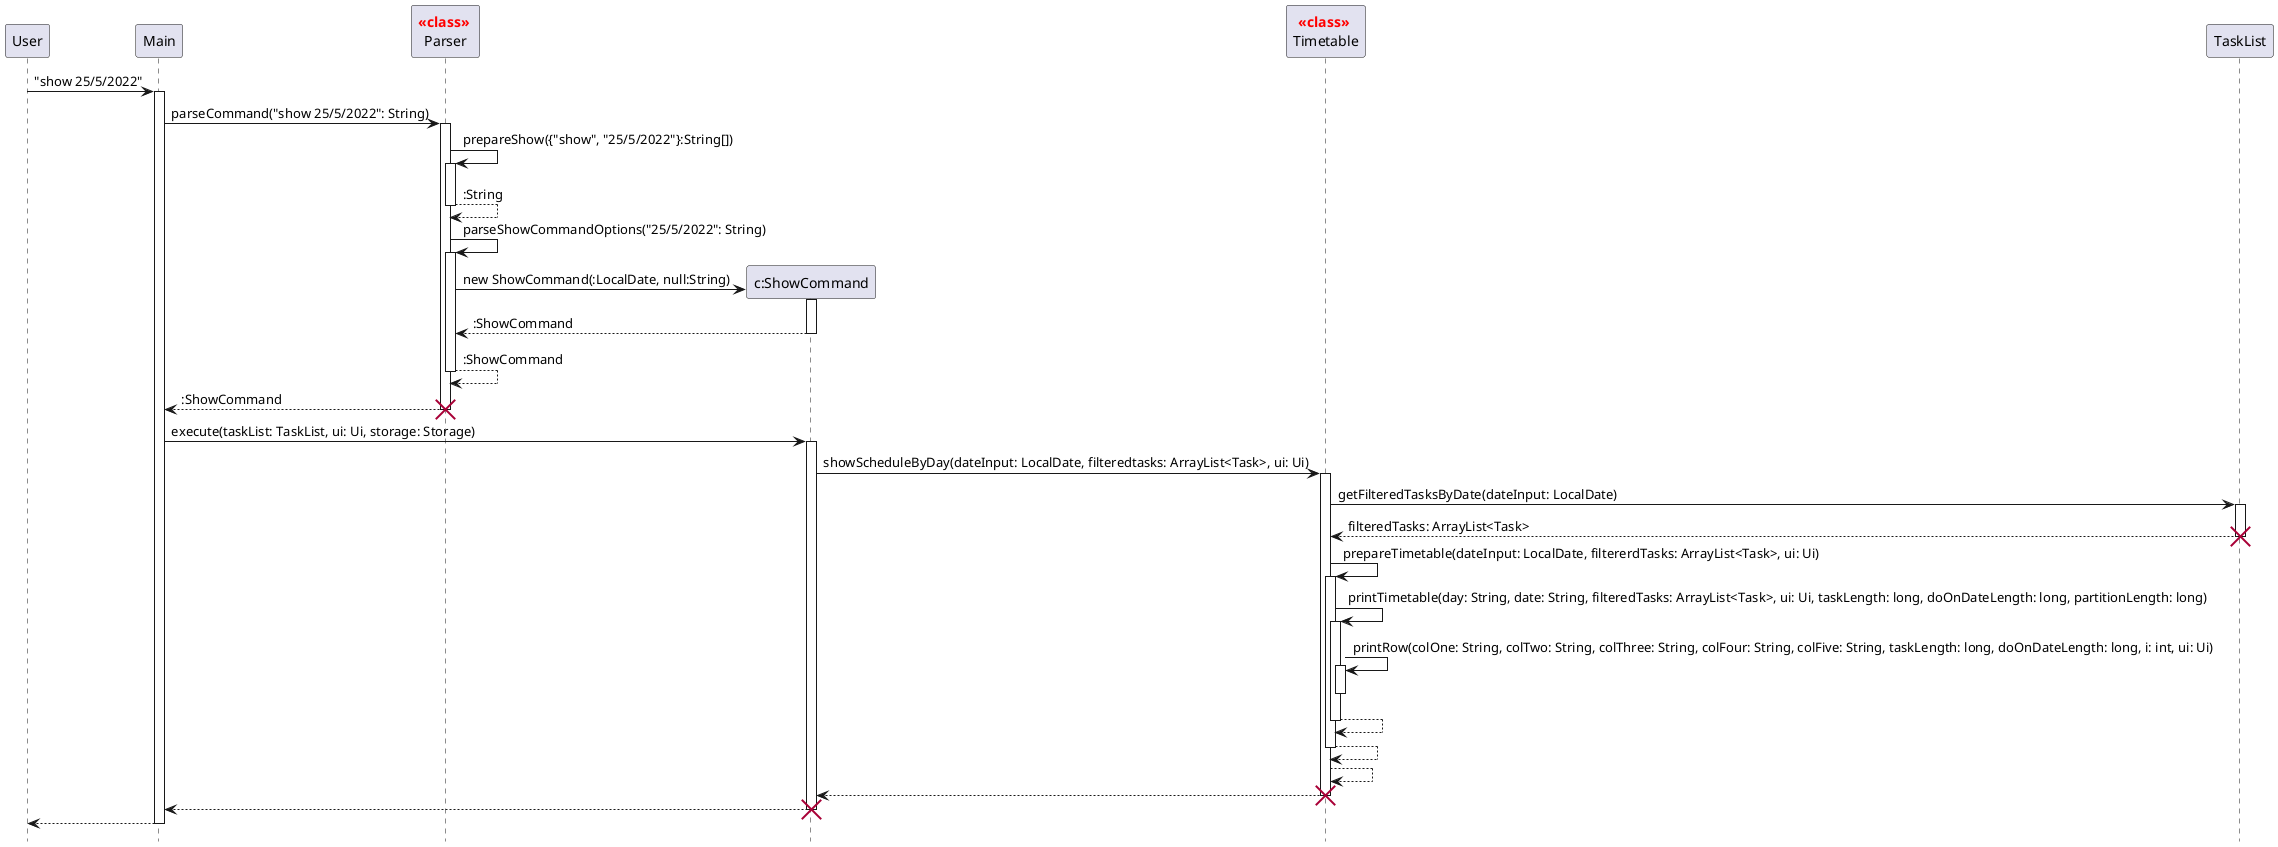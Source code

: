 @startuml

hide footbox

participant User as User
participant Main as Main
participant "<font color=red>**<<class>>** \nParser" as Parser
participant "c:ShowCommand" as ShowCommand
participant "<font color=red>**<<class>>** \nTimetable" as Timetable

User -> Main: "show 25/5/2022"

activate Main

Main -> Parser: parseCommand("show 25/5/2022": String)
activate Parser
Parser -> Parser: prepareShow({"show", "25/5/2022"}:String[])
activate Parser
Parser --> Parser: :String
deactivate Parser

Parser -> Parser: parseShowCommandOptions("25/5/2022": String)
activate Parser
create ShowCommand
Parser ->  ShowCommand: new ShowCommand(:LocalDate, null:String)
activate ShowCommand
ShowCommand --> Parser: :ShowCommand
deactivate ShowCommand
Parser --> Parser: :ShowCommand
deactivate Parser

Parser --> Main: :ShowCommand
deactivate Parser

destroy Parser

Main -> ShowCommand: execute(taskList: TaskList, ui: Ui, storage: Storage)
activate ShowCommand
ShowCommand -> Timetable: showScheduleByDay(dateInput: LocalDate, filteredtasks: ArrayList<Task>, ui: Ui)
activate Timetable

Timetable -> TaskList: getFilteredTasksByDate(dateInput: LocalDate)
activate TaskList
TaskList --> Timetable: filteredTasks: ArrayList<Task>
deactivate TaskList
destroy TaskList

Timetable -> Timetable: prepareTimetable(dateInput: LocalDate, filtererdTasks: ArrayList<Task>, ui: Ui)
activate Timetable
Timetable -> Timetable: printTimetable(day: String, date: String, filteredTasks: ArrayList<Task>, ui: Ui, taskLength: long, doOnDateLength: long, partitionLength: long)
activate Timetable
Timetable -> Timetable: printRow(colOne: String, colTwo: String, colThree: String, colFour: String, colFive: String, taskLength: long, doOnDateLength: long, i: int, ui: Ui)
activate Timetable
deactivate Timetable
Timetable --> Timetable
deactivate Timetable
Timetable --> Timetable
deactivate Timetable
Timetable --> Timetable

Timetable --> ShowCommand
deactivate Timetable
destroy Timetable

ShowCommand --> Main
deactivate ShowCommand
destroy ShowCommand

Main --> User
deactivate Main


@enduml